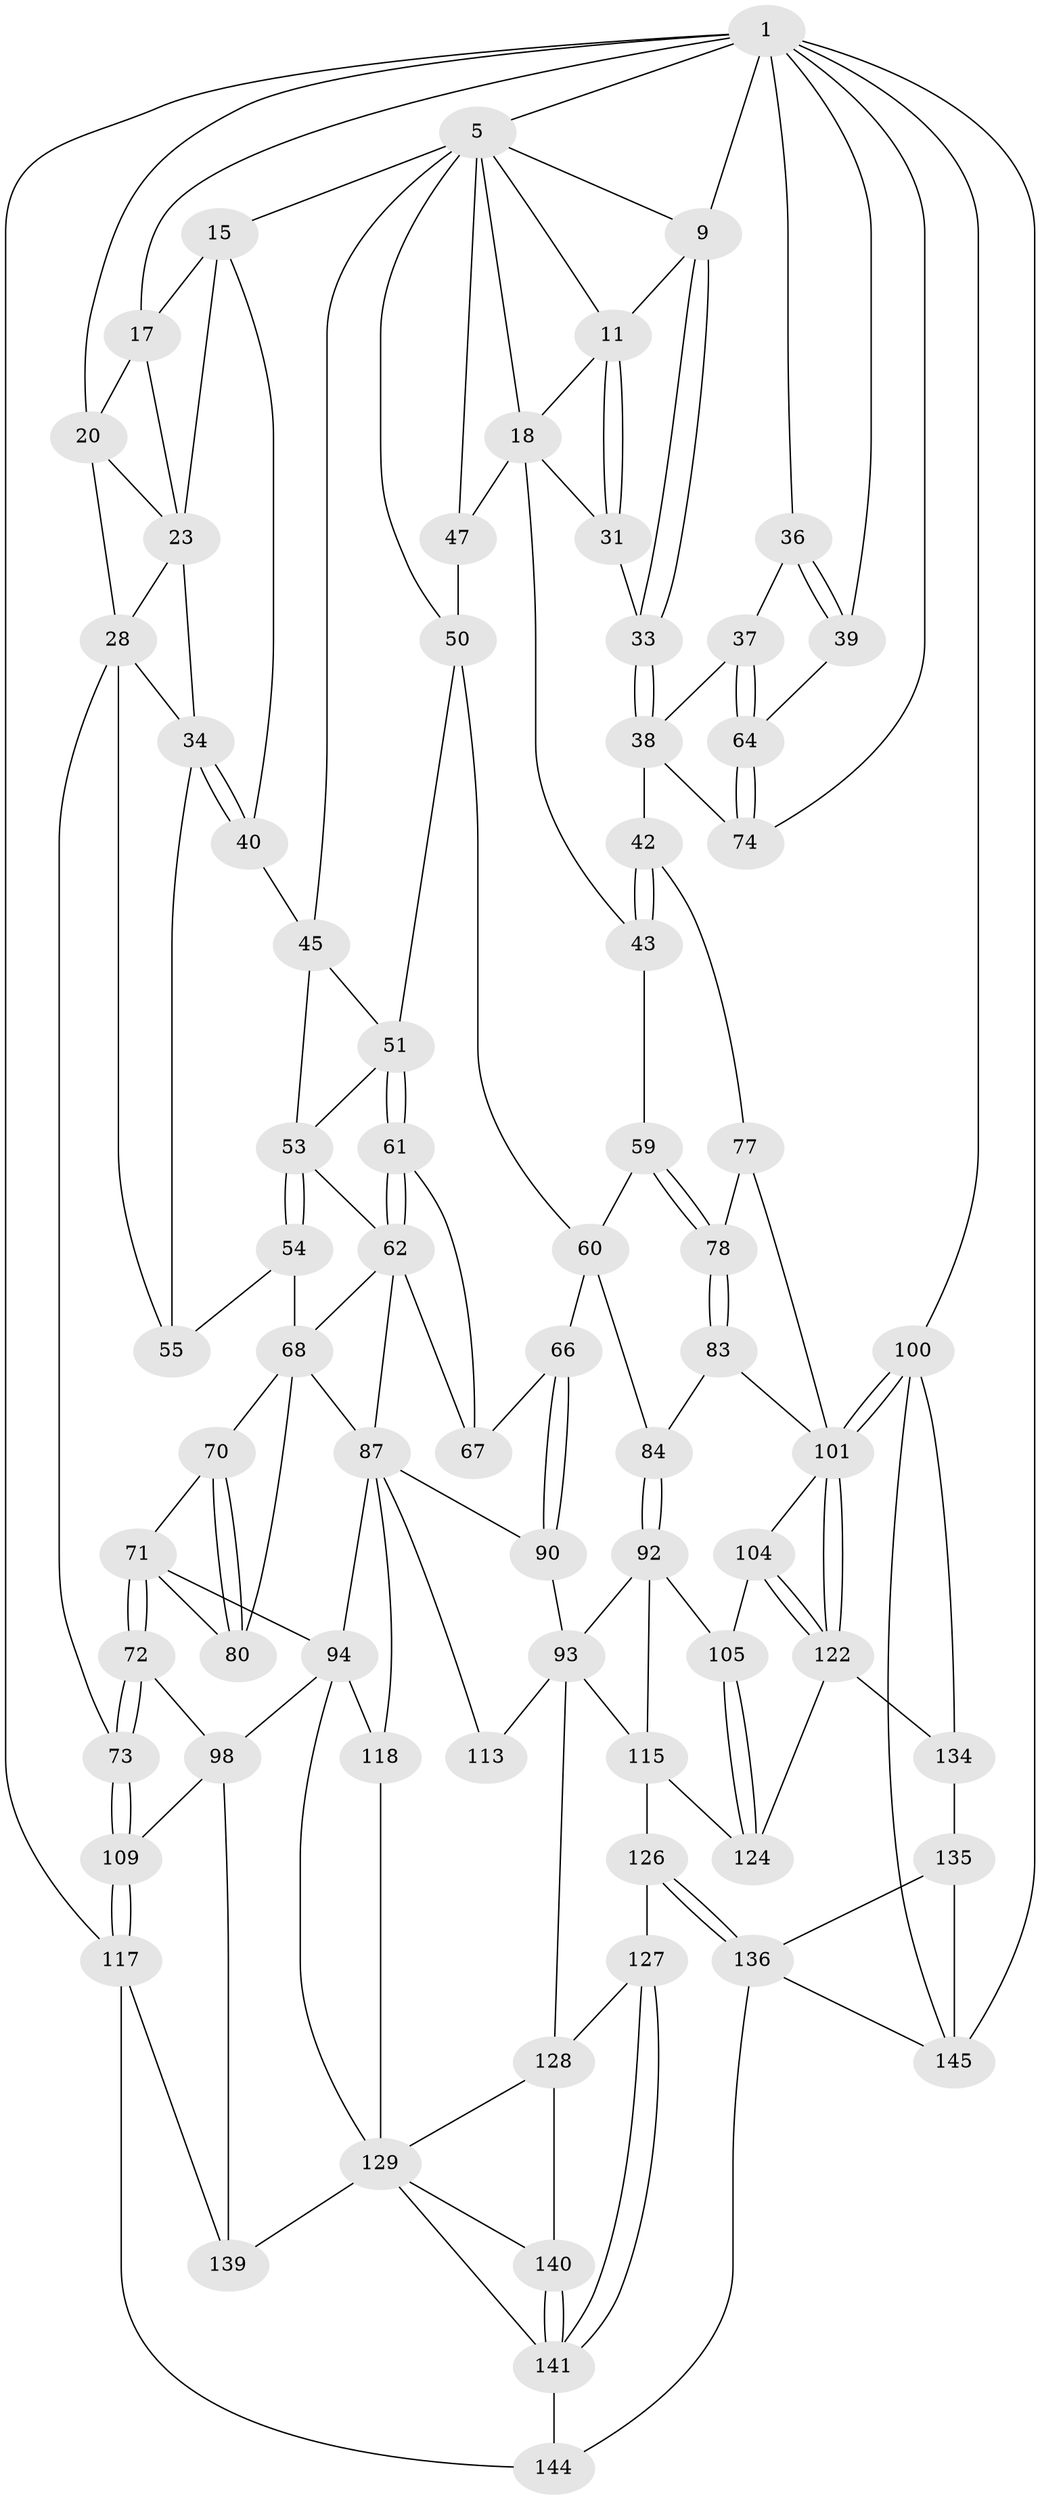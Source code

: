 // original degree distribution, {3: 0.013422818791946308, 6: 0.18791946308724833, 4: 0.2080536912751678, 5: 0.5906040268456376}
// Generated by graph-tools (version 1.1) at 2025/21/03/04/25 18:21:30]
// undirected, 74 vertices, 166 edges
graph export_dot {
graph [start="1"]
  node [color=gray90,style=filled];
  1 [pos="+1+0",super="+2+8"];
  5 [pos="+0.3659169030229147+0",super="+6+13"];
  9 [pos="+0.8678779159975327+0.10439944270079747",super="+10"];
  11 [pos="+0.7105697483225002+0.12575858790196293",super="+12"];
  15 [pos="+0.36187105350828225+0.1691536196515128",super="+16+26"];
  17 [pos="+0.2929740710913634+0",super="+22"];
  18 [pos="+0.544794370663521+0.1580400807604133",super="+32"];
  20 [pos="+0+0.07660963905322056",super="+21"];
  23 [pos="+0.24263132587350192+0.13323851423373873",super="+24"];
  28 [pos="+0.14516794757004986+0.24579845425576463",super="+29"];
  31 [pos="+0.7017779895437724+0.17380696223190845"];
  33 [pos="+0.7839015745162545+0.19154476963619976"];
  34 [pos="+0.2096809821928539+0.24527655280519328",super="+35"];
  36 [pos="+0.9311508943631077+0.1322671333399896"];
  37 [pos="+0.8921848491358336+0.3021072706960227"];
  38 [pos="+0.8321943776921696+0.33045420052335495",super="+41"];
  39 [pos="+1+0.11578301267277043"];
  40 [pos="+0.26450554690459943+0.2525769939940315"];
  42 [pos="+0.8072224821746155+0.353219185083577",super="+76"];
  43 [pos="+0.7232254085145958+0.3455053348134149"];
  45 [pos="+0.36465125078948474+0.28852260098524335",super="+46"];
  47 [pos="+0.6226031150392587+0.29857209853049915",super="+48"];
  50 [pos="+0.4382583386878721+0.36014451230383304",super="+56"];
  51 [pos="+0.4356525483255804+0.3612495483472049",super="+52"];
  53 [pos="+0.2636642053367225+0.3673921993376717",super="+58"];
  54 [pos="+0.25037768898938484+0.3768213941583193"];
  55 [pos="+0.23729134312188+0.363764356778192"];
  59 [pos="+0.6810394981547018+0.393217576824222"];
  60 [pos="+0.5648545759116699+0.42981658039002546",super="+65"];
  61 [pos="+0.43540171201586464+0.3883454222154721"];
  62 [pos="+0.38609345497051856+0.46967155578762587",super="+82+63"];
  64 [pos="+1+0.3977848434154341"];
  66 [pos="+0.5524428628536964+0.4524083600447775"];
  67 [pos="+0.4943572466182922+0.4532582719183482"];
  68 [pos="+0.2977223452808268+0.4679755396764089",super="+69+79"];
  70 [pos="+0.18591799214403304+0.4284411336210958"];
  71 [pos="+0.10525302370127206+0.43717486698195634",super="+85"];
  72 [pos="+0+0.4172297706686934"];
  73 [pos="+0+0.35726369500894734"];
  74 [pos="+1+0.4467078683227221",super="+86"];
  77 [pos="+0.8260723929237884+0.5020726900638749"];
  78 [pos="+0.6874080979621744+0.478745872022834"];
  80 [pos="+0.2294168900949713+0.5159218791568032"];
  83 [pos="+0.6549097995802581+0.5451656394057637"];
  84 [pos="+0.6541733062503228+0.5456892951151071"];
  87 [pos="+0.4149605896702445+0.5244898850603547",super="+91+88"];
  90 [pos="+0.5111395609349934+0.5785444253683096"];
  92 [pos="+0.6421365915651354+0.5832291507944567",super="+106"];
  93 [pos="+0.6199235564125062+0.589376135024406",super="+111"];
  94 [pos="+0.19748959982069625+0.6094371122134585",super="+95"];
  98 [pos="+0.07801625576024193+0.5355705672401561",super="+107"];
  100 [pos="+1+0.7233996095703422",super="+137"];
  101 [pos="+1+0.704078480846924",super="+102"];
  104 [pos="+0.7750711640029277+0.625281813242101"];
  105 [pos="+0.709849567608825+0.6434755125903314"];
  109 [pos="+0+0.7899526491363572"];
  113 [pos="+0.4805868524665371+0.6741938896767001"];
  115 [pos="+0.6579580299840114+0.6947372039111513",super="+125"];
  117 [pos="+0+1",super="+147"];
  118 [pos="+0.36367057077543474+0.6881281038088549",super="+119"];
  122 [pos="+0.7938086884596781+0.7434478898724256",super="+123"];
  124 [pos="+0.7566927289042353+0.746805091738806"];
  126 [pos="+0.6277895105042877+0.8344980032688495"];
  127 [pos="+0.59798667982939+0.8251003546393817"];
  128 [pos="+0.5364774366733449+0.7856933390650936",super="+132"];
  129 [pos="+0.2606880331887943+0.8117095319974158",super="+130+133"];
  134 [pos="+0.7623625223738274+0.8275069420977569"];
  135 [pos="+0.7491337692122498+0.8487023161186893"];
  136 [pos="+0.6413677360076451+0.8489873616501532",super="+143"];
  139 [pos="+0.10663452058103519+0.8805807808886897"];
  140 [pos="+0.36765402418997606+0.9745959292421158"];
  141 [pos="+0.362604673729147+1",super="+142"];
  144 [pos="+0.3615244637099302+1"];
  145 [pos="+0.9326609332246816+0.8884512930340799",super="+146"];
  1 -- 100;
  1 -- 5;
  1 -- 39;
  1 -- 145 [weight=2];
  1 -- 17;
  1 -- 117 [weight=2];
  1 -- 20;
  1 -- 36;
  1 -- 9;
  1 -- 74;
  5 -- 11;
  5 -- 18;
  5 -- 50;
  5 -- 15;
  5 -- 45;
  5 -- 47;
  5 -- 9;
  9 -- 33;
  9 -- 33;
  9 -- 11;
  11 -- 31;
  11 -- 31;
  11 -- 18;
  15 -- 17;
  15 -- 23 [weight=2];
  15 -- 40;
  17 -- 20;
  17 -- 23;
  18 -- 43;
  18 -- 47;
  18 -- 31;
  20 -- 23;
  20 -- 28;
  23 -- 34;
  23 -- 28;
  28 -- 34;
  28 -- 73;
  28 -- 55;
  31 -- 33;
  33 -- 38;
  33 -- 38;
  34 -- 40;
  34 -- 40;
  34 -- 55;
  36 -- 37;
  36 -- 39;
  36 -- 39;
  37 -- 38;
  37 -- 64;
  37 -- 64;
  38 -- 42 [weight=2];
  38 -- 74 [weight=2];
  39 -- 64;
  40 -- 45;
  42 -- 43;
  42 -- 43;
  42 -- 77;
  43 -- 59;
  45 -- 51;
  45 -- 53;
  47 -- 50 [weight=2];
  50 -- 51;
  50 -- 60;
  51 -- 61;
  51 -- 61;
  51 -- 53;
  53 -- 54;
  53 -- 54;
  53 -- 62;
  54 -- 55;
  54 -- 68;
  59 -- 60;
  59 -- 78;
  59 -- 78;
  60 -- 66;
  60 -- 84;
  61 -- 62;
  61 -- 62;
  61 -- 67;
  62 -- 67;
  62 -- 87;
  62 -- 68;
  64 -- 74;
  64 -- 74;
  66 -- 67;
  66 -- 90;
  66 -- 90;
  68 -- 70;
  68 -- 80;
  68 -- 87;
  70 -- 71;
  70 -- 80;
  70 -- 80;
  71 -- 72;
  71 -- 72;
  71 -- 80;
  71 -- 94;
  72 -- 73;
  72 -- 73;
  72 -- 98;
  73 -- 109;
  73 -- 109;
  77 -- 78;
  77 -- 101;
  78 -- 83;
  78 -- 83;
  83 -- 84;
  83 -- 101;
  84 -- 92;
  84 -- 92;
  87 -- 113 [weight=2];
  87 -- 90;
  87 -- 118;
  87 -- 94;
  90 -- 93;
  92 -- 93;
  92 -- 105;
  92 -- 115;
  93 -- 128;
  93 -- 113;
  93 -- 115;
  94 -- 118 [weight=2];
  94 -- 129;
  94 -- 98 [weight=3];
  98 -- 139;
  98 -- 109;
  100 -- 101;
  100 -- 101;
  100 -- 145;
  100 -- 134;
  101 -- 122;
  101 -- 122;
  101 -- 104;
  104 -- 105;
  104 -- 122;
  104 -- 122;
  105 -- 124;
  105 -- 124;
  109 -- 117;
  109 -- 117;
  115 -- 124;
  115 -- 126;
  117 -- 144;
  117 -- 139;
  118 -- 129 [weight=2];
  122 -- 124;
  122 -- 134;
  126 -- 127;
  126 -- 136;
  126 -- 136;
  127 -- 128;
  127 -- 141;
  127 -- 141;
  128 -- 140;
  128 -- 129;
  129 -- 139;
  129 -- 140;
  129 -- 141;
  134 -- 135;
  135 -- 136;
  135 -- 145;
  136 -- 144;
  136 -- 145;
  140 -- 141;
  140 -- 141;
  141 -- 144;
}
